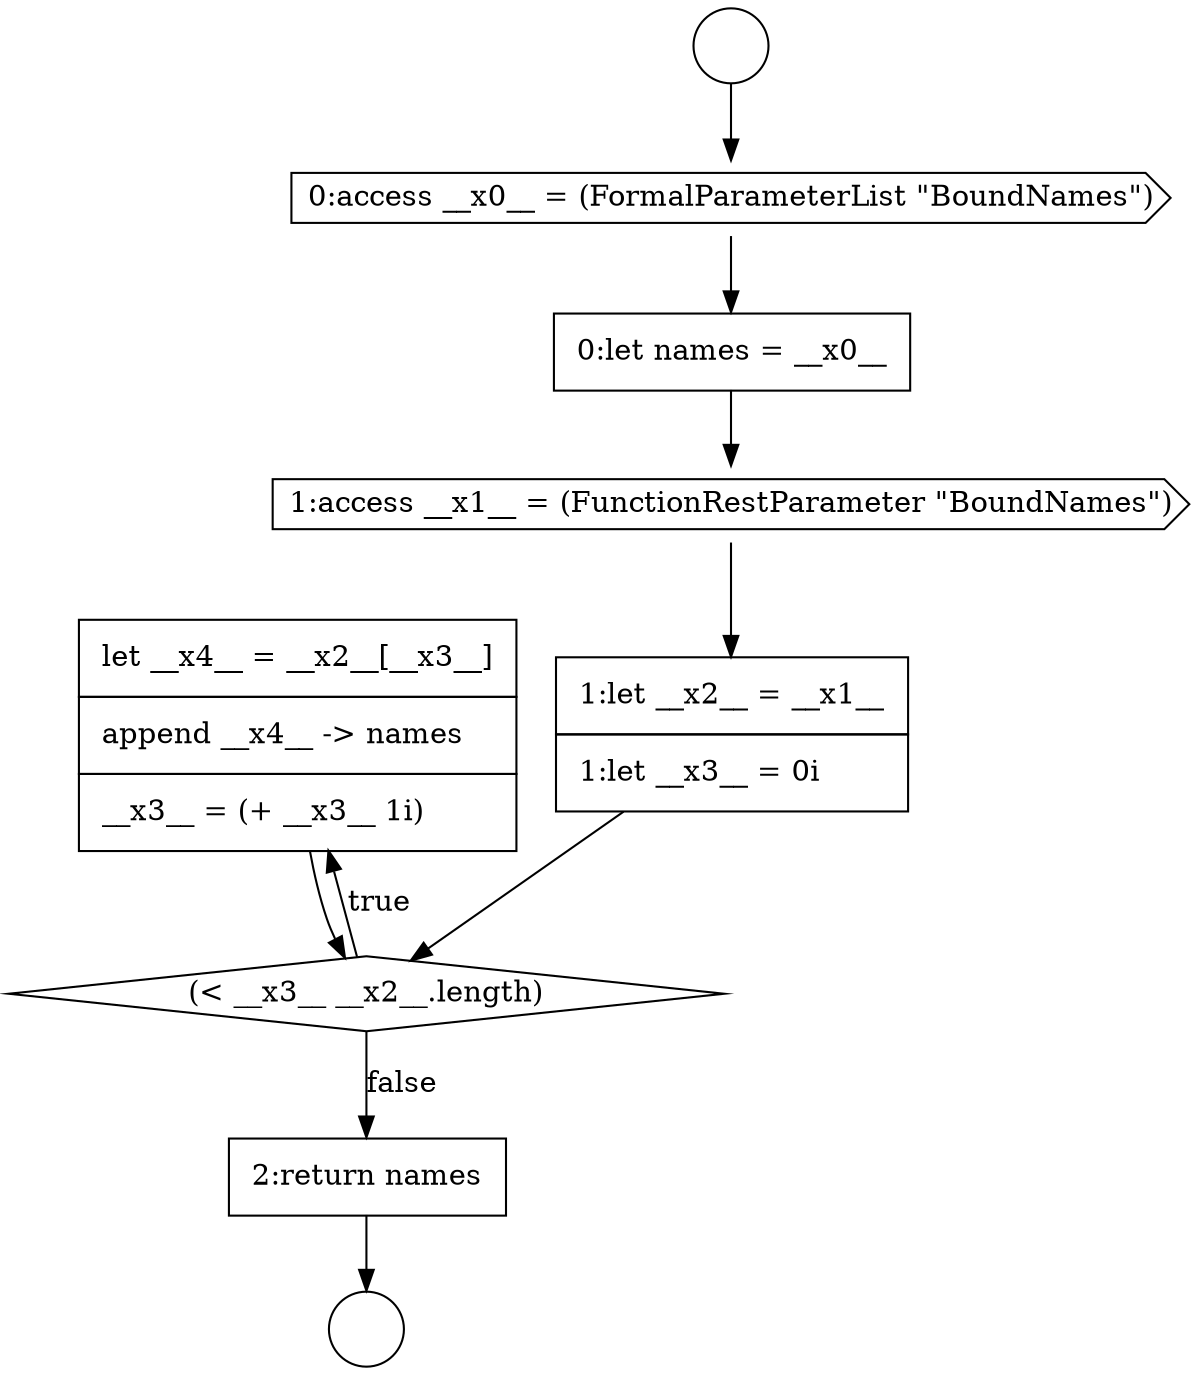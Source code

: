 digraph {
  node7877 [shape=none, margin=0, label=<<font color="black">
    <table border="0" cellborder="1" cellspacing="0" cellpadding="10">
      <tr><td align="left">let __x4__ = __x2__[__x3__]</td></tr>
      <tr><td align="left">append __x4__ -&gt; names</td></tr>
      <tr><td align="left">__x3__ = (+ __x3__ 1i)</td></tr>
    </table>
  </font>> color="black" fillcolor="white" style=filled]
  node7870 [shape=circle label=" " color="black" fillcolor="white" style=filled]
  node7874 [shape=cds, label=<<font color="black">1:access __x1__ = (FunctionRestParameter &quot;BoundNames&quot;)</font>> color="black" fillcolor="white" style=filled]
  node7878 [shape=none, margin=0, label=<<font color="black">
    <table border="0" cellborder="1" cellspacing="0" cellpadding="10">
      <tr><td align="left">2:return names</td></tr>
    </table>
  </font>> color="black" fillcolor="white" style=filled]
  node7875 [shape=none, margin=0, label=<<font color="black">
    <table border="0" cellborder="1" cellspacing="0" cellpadding="10">
      <tr><td align="left">1:let __x2__ = __x1__</td></tr>
      <tr><td align="left">1:let __x3__ = 0i</td></tr>
    </table>
  </font>> color="black" fillcolor="white" style=filled]
  node7876 [shape=diamond, label=<<font color="black">(&lt; __x3__ __x2__.length)</font>> color="black" fillcolor="white" style=filled]
  node7872 [shape=cds, label=<<font color="black">0:access __x0__ = (FormalParameterList &quot;BoundNames&quot;)</font>> color="black" fillcolor="white" style=filled]
  node7873 [shape=none, margin=0, label=<<font color="black">
    <table border="0" cellborder="1" cellspacing="0" cellpadding="10">
      <tr><td align="left">0:let names = __x0__</td></tr>
    </table>
  </font>> color="black" fillcolor="white" style=filled]
  node7871 [shape=circle label=" " color="black" fillcolor="white" style=filled]
  node7878 -> node7871 [ color="black"]
  node7872 -> node7873 [ color="black"]
  node7870 -> node7872 [ color="black"]
  node7877 -> node7876 [ color="black"]
  node7875 -> node7876 [ color="black"]
  node7873 -> node7874 [ color="black"]
  node7876 -> node7877 [label=<<font color="black">true</font>> color="black"]
  node7876 -> node7878 [label=<<font color="black">false</font>> color="black"]
  node7874 -> node7875 [ color="black"]
}

